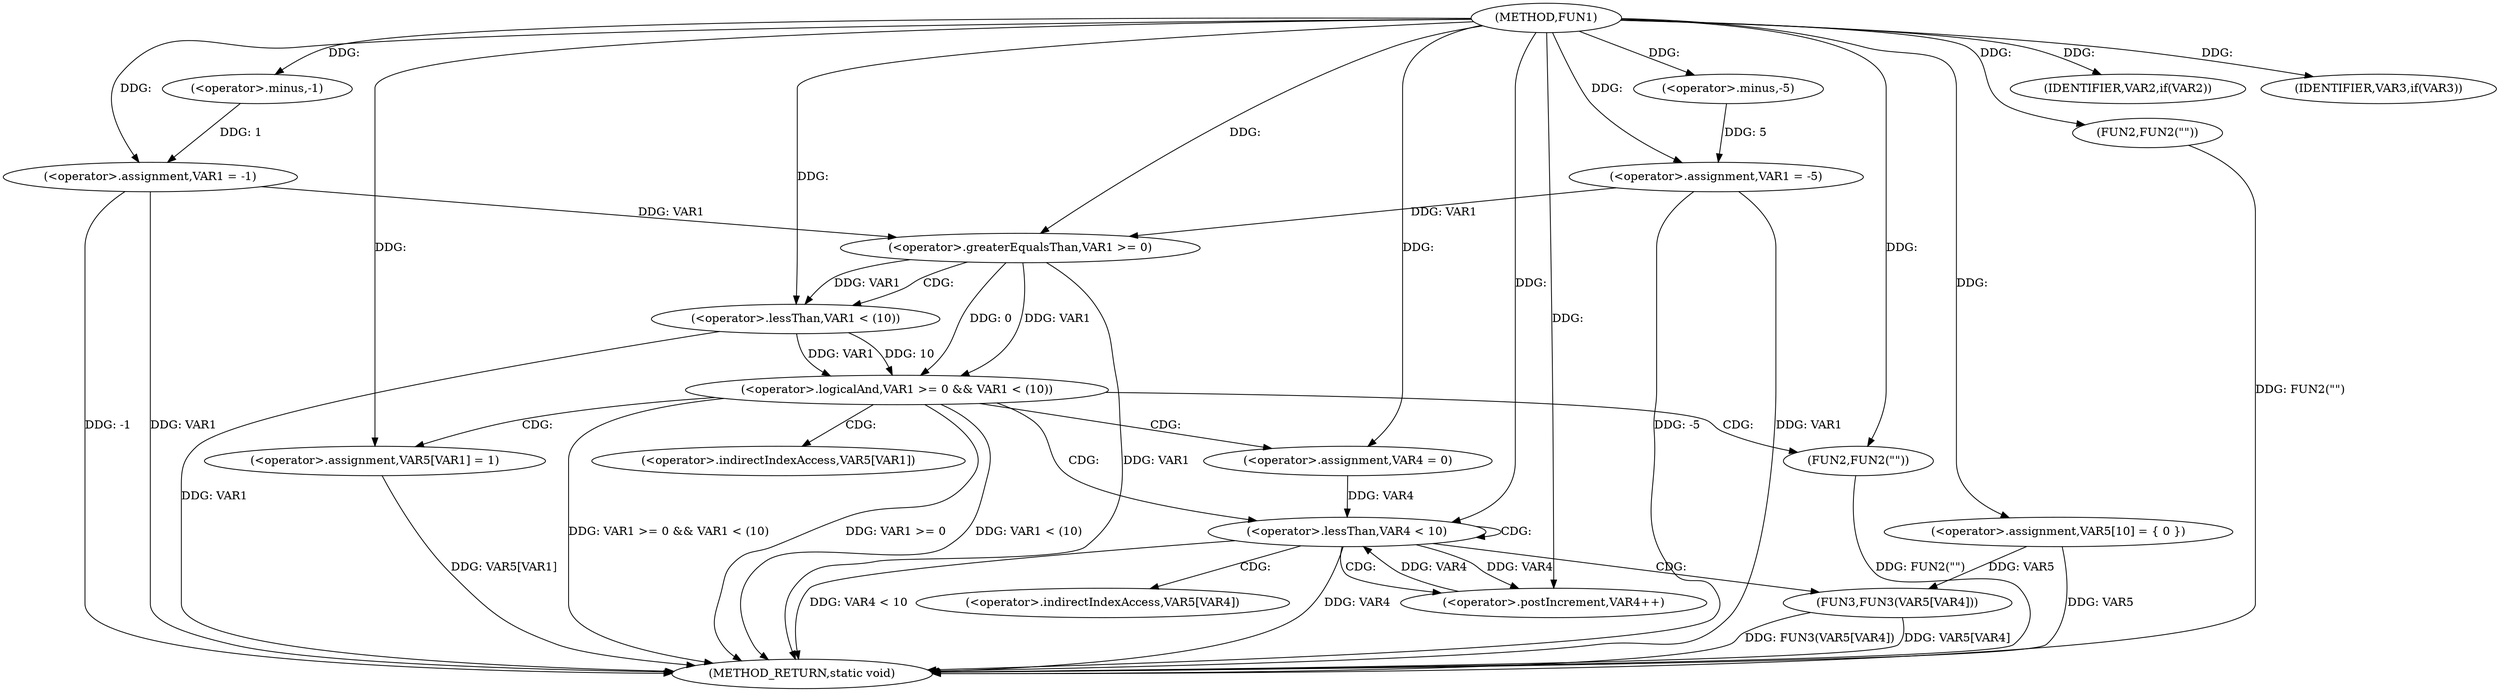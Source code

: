 digraph FUN1 {  
"1000100" [label = "(METHOD,FUN1)" ]
"1000158" [label = "(METHOD_RETURN,static void)" ]
"1000103" [label = "(<operator>.assignment,VAR1 = -1)" ]
"1000105" [label = "(<operator>.minus,-1)" ]
"1000108" [label = "(IDENTIFIER,VAR2,if(VAR2))" ]
"1000110" [label = "(<operator>.assignment,VAR1 = -5)" ]
"1000112" [label = "(<operator>.minus,-5)" ]
"1000115" [label = "(IDENTIFIER,VAR3,if(VAR3))" ]
"1000117" [label = "(FUN2,FUN2(\"\"))" ]
"1000124" [label = "(<operator>.assignment,VAR5[10] = { 0 })" ]
"1000127" [label = "(<operator>.logicalAnd,VAR1 >= 0 && VAR1 < (10))" ]
"1000128" [label = "(<operator>.greaterEqualsThan,VAR1 >= 0)" ]
"1000131" [label = "(<operator>.lessThan,VAR1 < (10))" ]
"1000135" [label = "(<operator>.assignment,VAR5[VAR1] = 1)" ]
"1000141" [label = "(<operator>.assignment,VAR4 = 0)" ]
"1000144" [label = "(<operator>.lessThan,VAR4 < 10)" ]
"1000147" [label = "(<operator>.postIncrement,VAR4++)" ]
"1000150" [label = "(FUN3,FUN3(VAR5[VAR4]))" ]
"1000156" [label = "(FUN2,FUN2(\"\"))" ]
"1000136" [label = "(<operator>.indirectIndexAccess,VAR5[VAR1])" ]
"1000151" [label = "(<operator>.indirectIndexAccess,VAR5[VAR4])" ]
  "1000117" -> "1000158"  [ label = "DDG: FUN2(\"\")"] 
  "1000124" -> "1000158"  [ label = "DDG: VAR5"] 
  "1000150" -> "1000158"  [ label = "DDG: VAR5[VAR4]"] 
  "1000103" -> "1000158"  [ label = "DDG: VAR1"] 
  "1000103" -> "1000158"  [ label = "DDG: -1"] 
  "1000127" -> "1000158"  [ label = "DDG: VAR1 >= 0 && VAR1 < (10)"] 
  "1000110" -> "1000158"  [ label = "DDG: -5"] 
  "1000150" -> "1000158"  [ label = "DDG: FUN3(VAR5[VAR4])"] 
  "1000131" -> "1000158"  [ label = "DDG: VAR1"] 
  "1000128" -> "1000158"  [ label = "DDG: VAR1"] 
  "1000144" -> "1000158"  [ label = "DDG: VAR4 < 10"] 
  "1000135" -> "1000158"  [ label = "DDG: VAR5[VAR1]"] 
  "1000144" -> "1000158"  [ label = "DDG: VAR4"] 
  "1000127" -> "1000158"  [ label = "DDG: VAR1 >= 0"] 
  "1000156" -> "1000158"  [ label = "DDG: FUN2(\"\")"] 
  "1000110" -> "1000158"  [ label = "DDG: VAR1"] 
  "1000127" -> "1000158"  [ label = "DDG: VAR1 < (10)"] 
  "1000105" -> "1000103"  [ label = "DDG: 1"] 
  "1000100" -> "1000103"  [ label = "DDG: "] 
  "1000100" -> "1000105"  [ label = "DDG: "] 
  "1000100" -> "1000108"  [ label = "DDG: "] 
  "1000112" -> "1000110"  [ label = "DDG: 5"] 
  "1000100" -> "1000110"  [ label = "DDG: "] 
  "1000100" -> "1000112"  [ label = "DDG: "] 
  "1000100" -> "1000115"  [ label = "DDG: "] 
  "1000100" -> "1000117"  [ label = "DDG: "] 
  "1000100" -> "1000124"  [ label = "DDG: "] 
  "1000128" -> "1000127"  [ label = "DDG: VAR1"] 
  "1000128" -> "1000127"  [ label = "DDG: 0"] 
  "1000103" -> "1000128"  [ label = "DDG: VAR1"] 
  "1000110" -> "1000128"  [ label = "DDG: VAR1"] 
  "1000100" -> "1000128"  [ label = "DDG: "] 
  "1000131" -> "1000127"  [ label = "DDG: VAR1"] 
  "1000131" -> "1000127"  [ label = "DDG: 10"] 
  "1000128" -> "1000131"  [ label = "DDG: VAR1"] 
  "1000100" -> "1000131"  [ label = "DDG: "] 
  "1000100" -> "1000135"  [ label = "DDG: "] 
  "1000100" -> "1000141"  [ label = "DDG: "] 
  "1000141" -> "1000144"  [ label = "DDG: VAR4"] 
  "1000147" -> "1000144"  [ label = "DDG: VAR4"] 
  "1000100" -> "1000144"  [ label = "DDG: "] 
  "1000144" -> "1000147"  [ label = "DDG: VAR4"] 
  "1000100" -> "1000147"  [ label = "DDG: "] 
  "1000124" -> "1000150"  [ label = "DDG: VAR5"] 
  "1000100" -> "1000156"  [ label = "DDG: "] 
  "1000127" -> "1000156"  [ label = "CDG: "] 
  "1000127" -> "1000141"  [ label = "CDG: "] 
  "1000127" -> "1000135"  [ label = "CDG: "] 
  "1000127" -> "1000136"  [ label = "CDG: "] 
  "1000127" -> "1000144"  [ label = "CDG: "] 
  "1000128" -> "1000131"  [ label = "CDG: "] 
  "1000144" -> "1000147"  [ label = "CDG: "] 
  "1000144" -> "1000151"  [ label = "CDG: "] 
  "1000144" -> "1000150"  [ label = "CDG: "] 
  "1000144" -> "1000144"  [ label = "CDG: "] 
}
